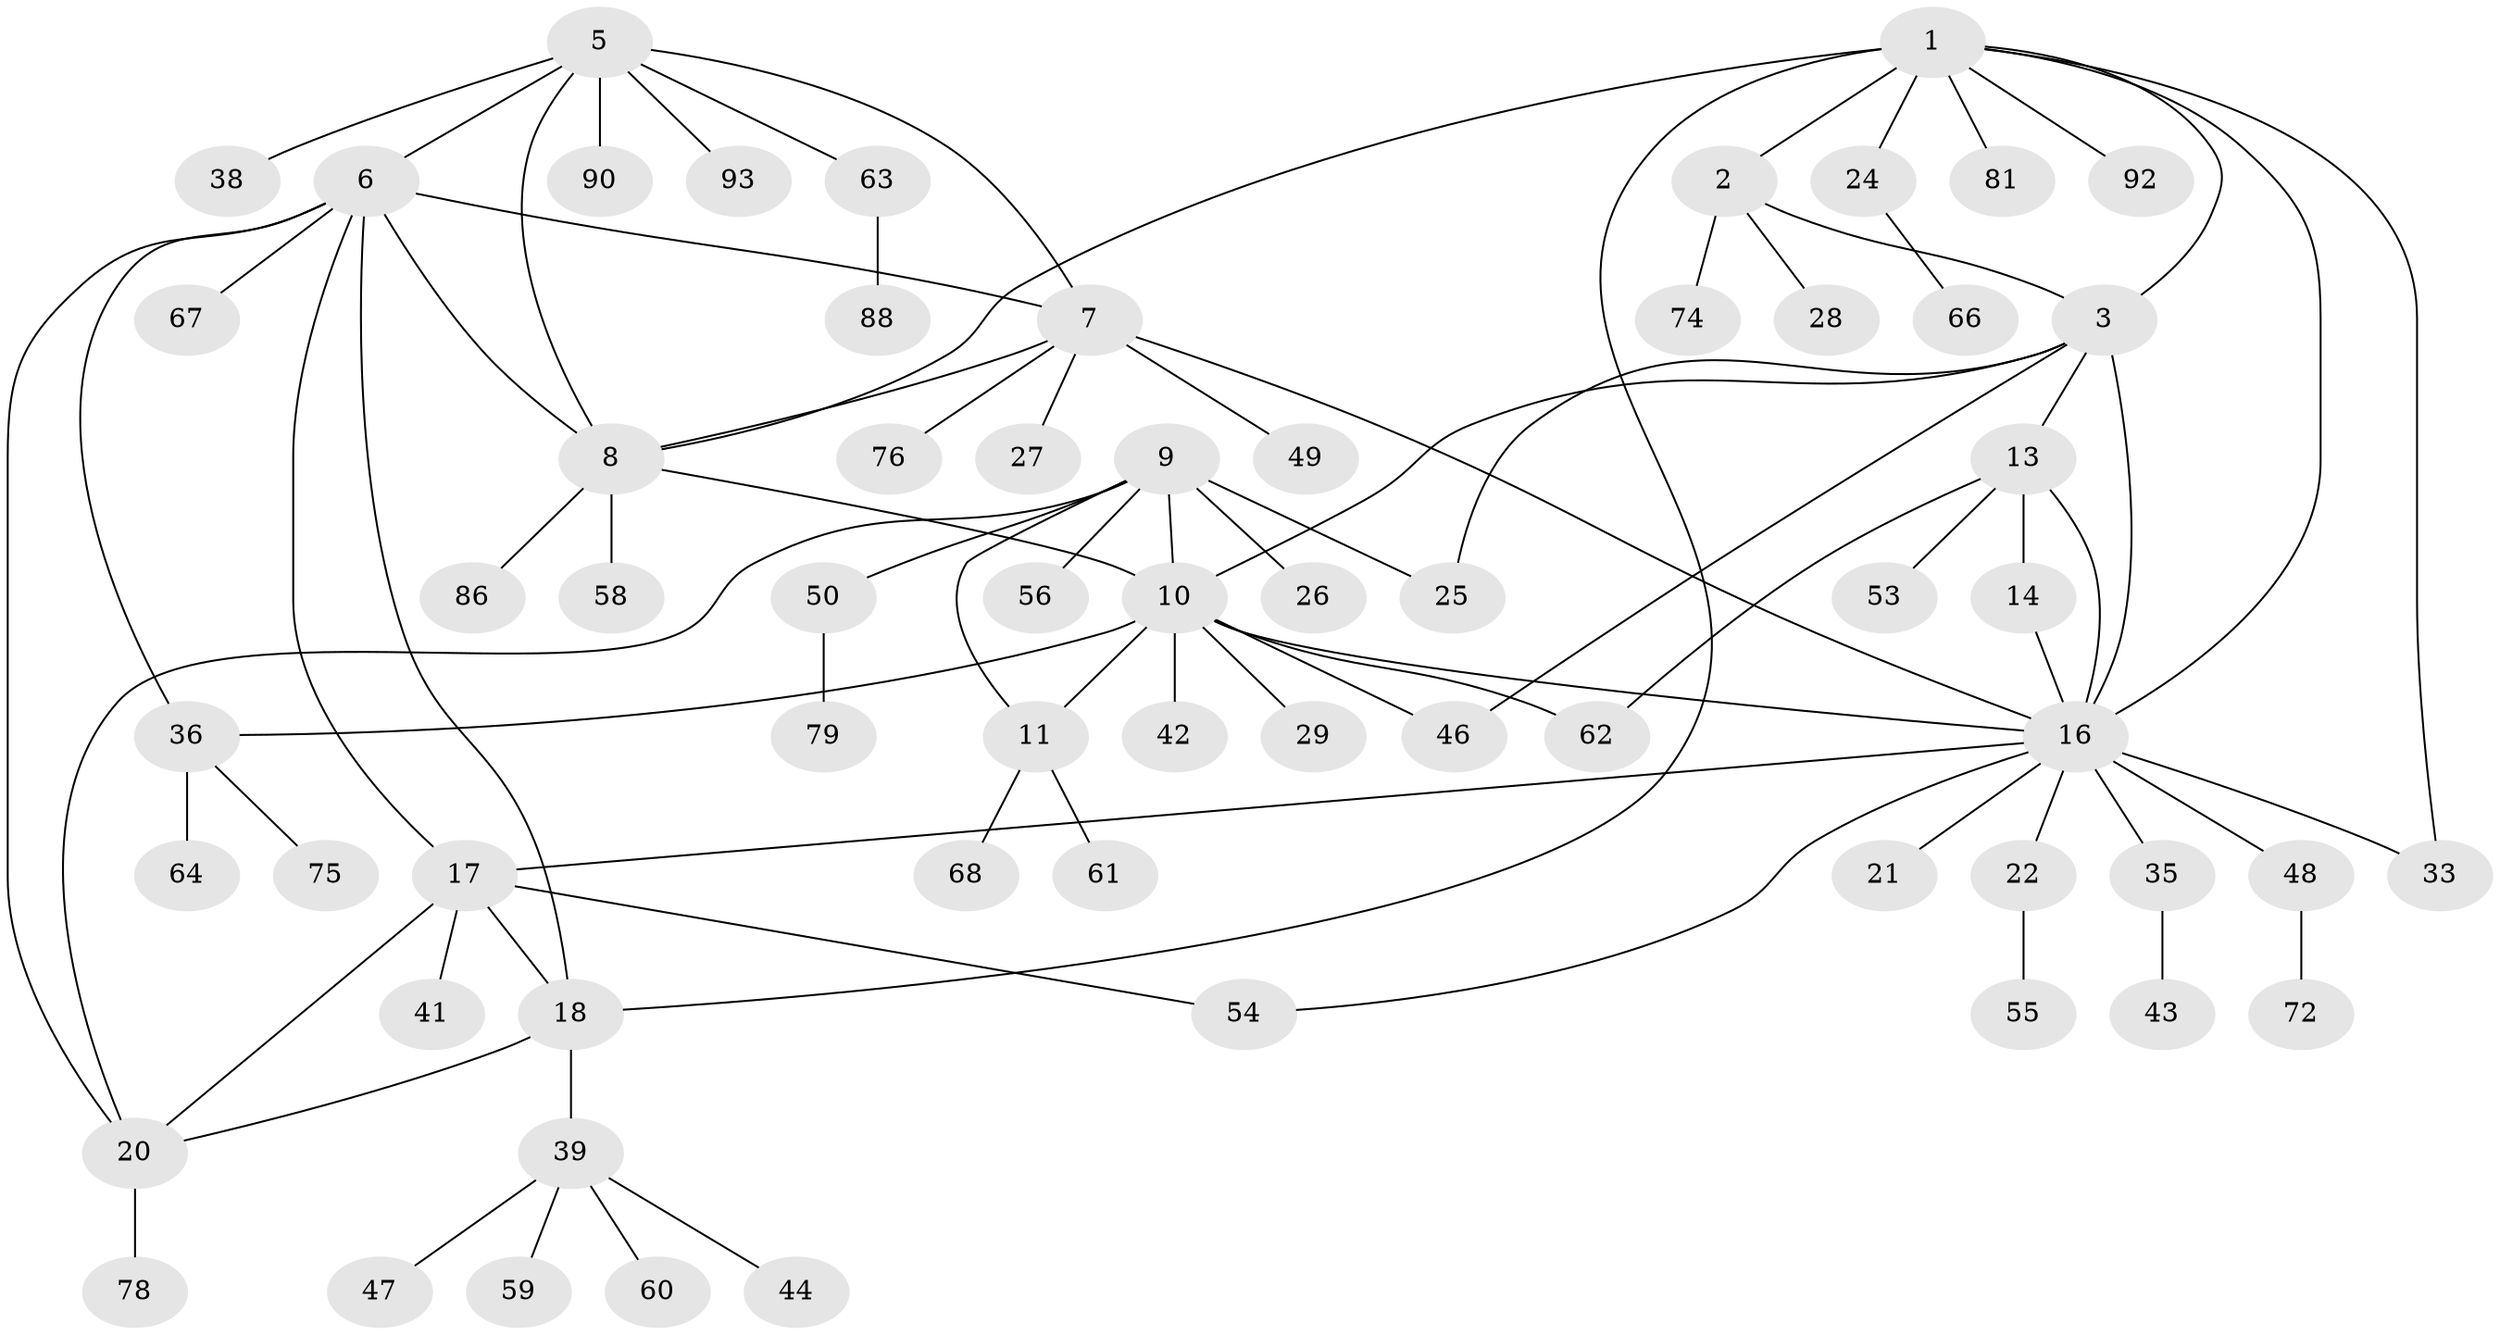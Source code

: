 // original degree distribution, {11: 0.010752688172043012, 5: 0.03225806451612903, 8: 0.043010752688172046, 3: 0.08602150537634409, 7: 0.021505376344086023, 9: 0.010752688172043012, 6: 0.06451612903225806, 13: 0.010752688172043012, 1: 0.5161290322580645, 2: 0.1935483870967742, 4: 0.010752688172043012}
// Generated by graph-tools (version 1.1) at 2025/11/02/27/25 16:11:31]
// undirected, 64 vertices, 86 edges
graph export_dot {
graph [start="1"]
  node [color=gray90,style=filled];
  1 [super="+83"];
  2 [super="+4"];
  3 [super="+34"];
  5 [super="+89"];
  6 [super="+19"];
  7 [super="+23"];
  8 [super="+69"];
  9 [super="+51"];
  10 [super="+12"];
  11 [super="+80"];
  13 [super="+15"];
  14;
  16 [super="+31"];
  17 [super="+30"];
  18 [super="+91"];
  20 [super="+40"];
  21;
  22;
  24;
  25 [super="+45"];
  26 [super="+32"];
  27;
  28;
  29;
  33 [super="+37"];
  35;
  36 [super="+57"];
  38;
  39 [super="+52"];
  41;
  42;
  43 [super="+77"];
  44;
  46;
  47;
  48 [super="+65"];
  49;
  50 [super="+84"];
  53;
  54;
  55 [super="+70"];
  56;
  58;
  59 [super="+71"];
  60;
  61;
  62 [super="+82"];
  63 [super="+73"];
  64;
  66;
  67;
  68;
  72 [super="+87"];
  74;
  75;
  76 [super="+85"];
  78;
  79;
  81;
  86;
  88;
  90;
  92;
  93;
  1 -- 2 [weight=2];
  1 -- 3;
  1 -- 8;
  1 -- 18;
  1 -- 24;
  1 -- 33;
  1 -- 81;
  1 -- 92;
  1 -- 16;
  2 -- 3 [weight=2];
  2 -- 28;
  2 -- 74;
  3 -- 13;
  3 -- 25;
  3 -- 46;
  3 -- 10;
  3 -- 16;
  5 -- 6;
  5 -- 7;
  5 -- 8;
  5 -- 38;
  5 -- 63;
  5 -- 90;
  5 -- 93;
  6 -- 7;
  6 -- 8;
  6 -- 36;
  6 -- 17;
  6 -- 18;
  6 -- 67;
  6 -- 20;
  7 -- 8;
  7 -- 16;
  7 -- 49;
  7 -- 76;
  7 -- 27;
  8 -- 10;
  8 -- 58;
  8 -- 86;
  9 -- 10 [weight=2];
  9 -- 11;
  9 -- 20;
  9 -- 25;
  9 -- 26;
  9 -- 50;
  9 -- 56;
  10 -- 11 [weight=2];
  10 -- 36;
  10 -- 42;
  10 -- 46;
  10 -- 16;
  10 -- 29;
  10 -- 62;
  11 -- 61;
  11 -- 68;
  13 -- 14 [weight=2];
  13 -- 16 [weight=2];
  13 -- 53;
  13 -- 62;
  14 -- 16;
  16 -- 17;
  16 -- 21;
  16 -- 22;
  16 -- 33;
  16 -- 35;
  16 -- 54;
  16 -- 48;
  17 -- 18;
  17 -- 20;
  17 -- 41;
  17 -- 54;
  18 -- 20;
  18 -- 39;
  20 -- 78;
  22 -- 55;
  24 -- 66;
  35 -- 43;
  36 -- 64;
  36 -- 75;
  39 -- 44;
  39 -- 47;
  39 -- 59;
  39 -- 60;
  48 -- 72;
  50 -- 79;
  63 -- 88;
}
